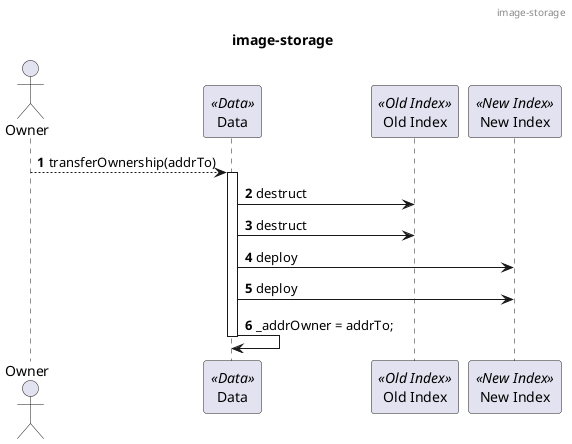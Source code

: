 @startuml image-storage
header image-storage
title image-storage
skinparam maxMessageSize 200
skinparam guillemet true
autonumber
actor "Owner" as O
participant "Data" as D << Data >>
participant "Old Index" as OI << Old Index >>
participant "New Index" as I <<New Index >>
O --> D: transferOwnership(addrTo)
activate D
D -> OI: destruct
D -> OI: destruct
D -> I: deploy
D -> I: deploy
D -> D: _addrOwner = addrTo;
deactivate D
@enduml